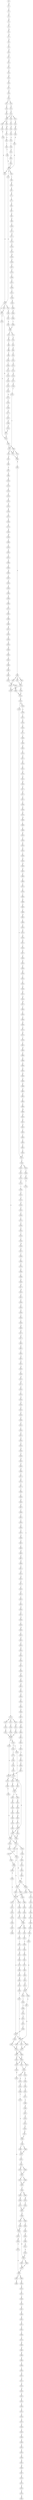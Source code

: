 strict digraph  {
	S0 -> S1 [ label = R ];
	S1 -> S2 [ label = V ];
	S2 -> S3 [ label = R ];
	S3 -> S4 [ label = K ];
	S4 -> S5 [ label = N ];
	S5 -> S6 [ label = R ];
	S6 -> S7 [ label = N ];
	S7 -> S8 [ label = K ];
	S8 -> S9 [ label = F ];
	S9 -> S10 [ label = N ];
	S10 -> S11 [ label = Q ];
	S11 -> S12 [ label = N ];
	S12 -> S13 [ label = E ];
	S13 -> S14 [ label = S ];
	S14 -> S15 [ label = E ];
	S15 -> S16 [ label = P ];
	S16 -> S17 [ label = V ];
	S17 -> S18 [ label = K ];
	S18 -> S19 [ label = D ];
	S19 -> S20 [ label = L ];
	S19 -> S21 [ label = S ];
	S20 -> S22 [ label = E ];
	S21 -> S23 [ label = P ];
	S22 -> S24 [ label = E ];
	S23 -> S25 [ label = D ];
	S24 -> S26 [ label = E ];
	S24 -> S27 [ label = K ];
	S24 -> S28 [ label = D ];
	S25 -> S26 [ label = E ];
	S26 -> S29 [ label = E ];
	S26 -> S30 [ label = N ];
	S27 -> S31 [ label = Q ];
	S28 -> S32 [ label = L ];
	S29 -> S33 [ label = M ];
	S30 -> S34 [ label = K ];
	S31 -> S35 [ label = M ];
	S32 -> S36 [ label = D ];
	S33 -> S37 [ label = P ];
	S34 -> S38 [ label = E ];
	S35 -> S39 [ label = F ];
	S36 -> S40 [ label = A ];
	S37 -> S41 [ label = D ];
	S38 -> S42 [ label = K ];
	S39 -> S43 [ label = N ];
	S40 -> S44 [ label = E ];
	S41 -> S45 [ label = L ];
	S42 -> S46 [ label = E ];
	S43 -> S47 [ label = D ];
	S44 -> S48 [ label = I ];
	S45 -> S49 [ label = T ];
	S46 -> S50 [ label = V ];
	S46 -> S51 [ label = Y ];
	S46 -> S52 [ label = E ];
	S47 -> S53 [ label = P ];
	S47 -> S42 [ label = K ];
	S47 -> S54 [ label = E ];
	S48 -> S55 [ label = E ];
	S49 -> S47 [ label = D ];
	S50 -> S52 [ label = E ];
	S51 -> S56 [ label = E ];
	S52 -> S57 [ label = K ];
	S52 -> S58 [ label = L ];
	S53 -> S46 [ label = E ];
	S54 -> S59 [ label = S ];
	S55 -> S60 [ label = G ];
	S56 -> S61 [ label = V ];
	S57 -> S62 [ label = A ];
	S58 -> S62 [ label = A ];
	S59 -> S63 [ label = D ];
	S60 -> S64 [ label = V ];
	S61 -> S65 [ label = A ];
	S62 -> S66 [ label = A ];
	S63 -> S67 [ label = A ];
	S64 -> S47 [ label = D ];
	S65 -> S68 [ label = A ];
	S66 -> S69 [ label = T ];
	S66 -> S70 [ label = V ];
	S67 -> S71 [ label = D ];
	S68 -> S72 [ label = V ];
	S68 -> S73 [ label = E ];
	S69 -> S74 [ label = L ];
	S69 -> S75 [ label = K ];
	S70 -> S75 [ label = K ];
	S70 -> S76 [ label = D ];
	S71 -> S77 [ label = I ];
	S72 -> S78 [ label = K ];
	S73 -> S79 [ label = E ];
	S74 -> S80 [ label = I ];
	S75 -> S80 [ label = I ];
	S76 -> S81 [ label = P ];
	S77 -> S82 [ label = G ];
	S78 -> S83 [ label = I ];
	S79 -> S84 [ label = L ];
	S80 -> S85 [ label = Q ];
	S81 -> S86 [ label = T ];
	S82 -> S87 [ label = G ];
	S83 -> S88 [ label = Q ];
	S84 -> S89 [ label = K ];
	S85 -> S90 [ label = A ];
	S86 -> S91 [ label = P ];
	S87 -> S92 [ label = A ];
	S88 -> S93 [ label = T ];
	S89 -> S94 [ label = G ];
	S90 -> S95 [ label = S ];
	S90 -> S96 [ label = R ];
	S90 -> S97 [ label = L ];
	S91 -> S98 [ label = G ];
	S92 -> S99 [ label = E ];
	S93 -> S100 [ label = A ];
	S94 -> S101 [ label = I ];
	S95 -> S102 [ label = F ];
	S96 -> S103 [ label = Y ];
	S97 -> S102 [ label = F ];
	S98 -> S104 [ label = E ];
	S99 -> S105 [ label = L ];
	S100 -> S106 [ label = Y ];
	S101 -> S107 [ label = A ];
	S102 -> S108 [ label = K ];
	S102 -> S109 [ label = R ];
	S103 -> S109 [ label = R ];
	S104 -> S110 [ label = V ];
	S105 -> S111 [ label = G ];
	S106 -> S112 [ label = R ];
	S107 -> S113 [ label = Y ];
	S108 -> S114 [ label = D ];
	S109 -> S115 [ label = G ];
	S110 -> S116 [ label = Y ];
	S111 -> S117 [ label = H ];
	S112 -> S118 [ label = G ];
	S113 -> S119 [ label = N ];
	S114 -> S120 [ label = A ];
	S115 -> S121 [ label = F ];
	S115 -> S122 [ label = Y ];
	S115 -> S123 [ label = H ];
	S116 -> S124 [ label = F ];
	S117 -> S125 [ label = D ];
	S118 -> S126 [ label = H ];
	S119 -> S127 [ label = E ];
	S120 -> S128 [ label = A ];
	S120 -> S129 [ label = G ];
	S121 -> S130 [ label = A ];
	S122 -> S131 [ label = H ];
	S123 -> S132 [ label = L ];
	S124 -> S133 [ label = S ];
	S125 -> S134 [ label = P ];
	S126 -> S135 [ label = A ];
	S127 -> S136 [ label = E ];
	S128 -> S137 [ label = A ];
	S129 -> S138 [ label = E ];
	S130 -> S139 [ label = S ];
	S131 -> S140 [ label = V ];
	S132 -> S141 [ label = A ];
	S133 -> S142 [ label = N ];
	S134 -> S143 [ label = A ];
	S135 -> S144 [ label = G ];
	S136 -> S145 [ label = T ];
	S137 -> S146 [ label = P ];
	S138 -> S147 [ label = T ];
	S139 -> S148 [ label = R ];
	S140 -> S148 [ label = R ];
	S141 -> S148 [ label = R ];
	S142 -> S149 [ label = R ];
	S143 -> S150 [ label = H ];
	S144 -> S151 [ label = R ];
	S145 -> S70 [ label = V ];
	S146 -> S152 [ label = A ];
	S146 -> S153 [ label = K ];
	S147 -> S154 [ label = E ];
	S148 -> S155 [ label = K ];
	S148 -> S156 [ label = E ];
	S149 -> S157 [ label = S ];
	S150 -> S158 [ label = E ];
	S151 -> S159 [ label = T ];
	S152 -> S160 [ label = T ];
	S153 -> S161 [ label = E ];
	S154 -> S162 [ label = S ];
	S155 -> S163 [ label = S ];
	S155 -> S164 [ label = Y ];
	S156 -> S165 [ label = E ];
	S157 -> S166 [ label = P ];
	S158 -> S167 [ label = F ];
	S159 -> S168 [ label = K ];
	S160 -> S169 [ label = G ];
	S161 -> S170 [ label = N ];
	S162 -> S171 [ label = Q ];
	S163 -> S172 [ label = V ];
	S164 -> S173 [ label = Y ];
	S165 -> S172 [ label = V ];
	S165 -> S174 [ label = D ];
	S166 -> S175 [ label = A ];
	S167 -> S176 [ label = P ];
	S168 -> S177 [ label = A ];
	S169 -> S178 [ label = G ];
	S170 -> S179 [ label = K ];
	S171 -> S180 [ label = V ];
	S172 -> S181 [ label = A ];
	S172 -> S182 [ label = K ];
	S173 -> S183 [ label = K ];
	S174 -> S184 [ label = E ];
	S175 -> S185 [ label = D ];
	S176 -> S186 [ label = Y ];
	S177 -> S187 [ label = T ];
	S178 -> S188 [ label = L ];
	S179 -> S189 [ label = I ];
	S180 -> S190 [ label = E ];
	S181 -> S191 [ label = S ];
	S182 -> S192 [ label = Q ];
	S182 -> S193 [ label = K ];
	S183 -> S194 [ label = K ];
	S184 -> S195 [ label = G ];
	S185 -> S196 [ label = M ];
	S186 -> S197 [ label = G ];
	S187 -> S198 [ label = K ];
	S188 -> S199 [ label = S ];
	S188 -> S200 [ label = N ];
	S189 -> S201 [ label = E ];
	S190 -> S202 [ label = A ];
	S191 -> S203 [ label = E ];
	S191 -> S204 [ label = L ];
	S192 -> S205 [ label = M ];
	S193 -> S206 [ label = E ];
	S193 -> S205 [ label = M ];
	S194 -> S207 [ label = K ];
	S195 -> S206 [ label = E ];
	S196 -> S208 [ label = V ];
	S197 -> S209 [ label = G ];
	S198 -> S210 [ label = D ];
	S199 -> S211 [ label = E ];
	S200 -> S212 [ label = T ];
	S201 -> S213 [ label = G ];
	S202 -> S214 [ label = L ];
	S203 -> S215 [ label = K ];
	S204 -> S216 [ label = H ];
	S205 -> S217 [ label = K ];
	S206 -> S217 [ label = K ];
	S206 -> S218 [ label = R ];
	S207 -> S219 [ label = S ];
	S208 -> S220 [ label = L ];
	S209 -> S221 [ label = V ];
	S210 -> S57 [ label = K ];
	S211 -> S222 [ label = I ];
	S211 -> S223 [ label = D ];
	S211 -> S224 [ label = E ];
	S212 -> S225 [ label = E ];
	S213 -> S226 [ label = D ];
	S214 -> S227 [ label = D ];
	S215 -> S228 [ label = Q ];
	S216 -> S229 [ label = S ];
	S217 -> S230 [ label = I ];
	S217 -> S231 [ label = S ];
	S217 -> S232 [ label = Q ];
	S218 -> S233 [ label = G ];
	S219 -> S234 [ label = S ];
	S220 -> S235 [ label = F ];
	S221 -> S236 [ label = A ];
	S222 -> S237 [ label = K ];
	S223 -> S238 [ label = E ];
	S224 -> S239 [ label = A ];
	S224 -> S240 [ label = K ];
	S225 -> S241 [ label = Q ];
	S226 -> S242 [ label = E ];
	S227 -> S243 [ label = K ];
	S228 -> S244 [ label = P ];
	S229 -> S245 [ label = E ];
	S230 -> S246 [ label = L ];
	S231 -> S247 [ label = N ];
	S232 -> S248 [ label = E ];
	S232 -> S249 [ label = D ];
	S233 -> S232 [ label = Q ];
	S234 -> S250 [ label = E ];
	S235 -> S251 [ label = S ];
	S236 -> S252 [ label = N ];
	S237 -> S253 [ label = K ];
	S238 -> S254 [ label = I ];
	S239 -> S255 [ label = G ];
	S240 -> S256 [ label = A ];
	S240 -> S257 [ label = T ];
	S240 -> S258 [ label = Q ];
	S241 -> S259 [ label = G ];
	S242 -> S260 [ label = A ];
	S243 -> S261 [ label = L ];
	S244 -> S262 [ label = N ];
	S245 -> S263 [ label = S ];
	S246 -> S264 [ label = H ];
	S247 -> S265 [ label = E ];
	S248 -> S266 [ label = F ];
	S248 -> S267 [ label = E ];
	S249 -> S267 [ label = E ];
	S249 -> S188 [ label = L ];
	S250 -> S191 [ label = S ];
	S251 -> S268 [ label = P ];
	S252 -> S269 [ label = V ];
	S253 -> S270 [ label = T ];
	S254 -> S271 [ label = R ];
	S255 -> S272 [ label = E ];
	S256 -> S272 [ label = E ];
	S257 -> S273 [ label = Q ];
	S258 -> S273 [ label = Q ];
	S259 -> S274 [ label = G ];
	S260 -> S275 [ label = L ];
	S261 -> S276 [ label = G ];
	S262 -> S277 [ label = T ];
	S263 -> S278 [ label = D ];
	S264 -> S279 [ label = K ];
	S265 -> S248 [ label = E ];
	S266 -> S280 [ label = G ];
	S267 -> S281 [ label = P ];
	S267 -> S282 [ label = L ];
	S268 -> S283 [ label = G ];
	S269 -> S284 [ label = D ];
	S270 -> S285 [ label = T ];
	S271 -> S286 [ label = A ];
	S272 -> S287 [ label = E ];
	S272 -> S288 [ label = K ];
	S273 -> S287 [ label = E ];
	S274 -> S289 [ label = D ];
	S275 -> S290 [ label = E ];
	S276 -> S291 [ label = E ];
	S277 -> S182 [ label = K ];
	S278 -> S292 [ label = V ];
	S279 -> S293 [ label = L ];
	S280 -> S211 [ label = E ];
	S281 -> S294 [ label = Q ];
	S282 -> S211 [ label = E ];
	S283 -> S295 [ label = D ];
	S284 -> S296 [ label = I ];
	S285 -> S297 [ label = Y ];
	S286 -> S298 [ label = D ];
	S286 -> S299 [ label = A ];
	S287 -> S300 [ label = E ];
	S287 -> S301 [ label = D ];
	S288 -> S300 [ label = E ];
	S289 -> S302 [ label = Q ];
	S290 -> S303 [ label = E ];
	S291 -> S304 [ label = D ];
	S292 -> S193 [ label = K ];
	S293 -> S305 [ label = A ];
	S294 -> S306 [ label = T ];
	S295 -> S307 [ label = L ];
	S296 -> S308 [ label = C ];
	S297 -> S309 [ label = K ];
	S298 -> S310 [ label = S ];
	S299 -> S311 [ label = G ];
	S300 -> S312 [ label = N ];
	S300 -> S313 [ label = E ];
	S300 -> S314 [ label = D ];
	S301 -> S312 [ label = N ];
	S302 -> S315 [ label = T ];
	S303 -> S316 [ label = T ];
	S304 -> S317 [ label = F ];
	S305 -> S249 [ label = D ];
	S306 -> S318 [ label = S ];
	S307 -> S319 [ label = S ];
	S308 -> S68 [ label = A ];
	S310 -> S321 [ label = T ];
	S311 -> S322 [ label = I ];
	S312 -> S323 [ label = L ];
	S313 -> S324 [ label = I ];
	S314 -> S324 [ label = I ];
	S315 -> S325 [ label = E ];
	S316 -> S326 [ label = V ];
	S317 -> S327 [ label = D ];
	S318 -> S328 [ label = Q ];
	S319 -> S329 [ label = A ];
	S321 -> S330 [ label = S ];
	S322 -> S331 [ label = I ];
	S323 -> S332 [ label = K ];
	S324 -> S333 [ label = R ];
	S324 -> S334 [ label = M ];
	S325 -> S335 [ label = D ];
	S326 -> S336 [ label = M ];
	S327 -> S337 [ label = A ];
	S328 -> S338 [ label = Q ];
	S329 -> S339 [ label = L ];
	S330 -> S340 [ label = A ];
	S331 -> S341 [ label = Q ];
	S332 -> S342 [ label = K ];
	S333 -> S343 [ label = K ];
	S334 -> S344 [ label = D ];
	S335 -> S345 [ label = A ];
	S335 -> S346 [ label = C ];
	S336 -> S347 [ label = E ];
	S337 -> S348 [ label = S ];
	S338 -> S286 [ label = A ];
	S339 -> S349 [ label = E ];
	S340 -> S350 [ label = G ];
	S341 -> S351 [ label = Q ];
	S342 -> S352 [ label = I ];
	S342 -> S353 [ label = D ];
	S343 -> S354 [ label = Q ];
	S344 -> S355 [ label = I ];
	S345 -> S356 [ label = L ];
	S346 -> S357 [ label = A ];
	S347 -> S358 [ label = V ];
	S348 -> S359 [ label = E ];
	S349 -> S360 [ label = V ];
	S350 -> S361 [ label = T ];
	S351 -> S362 [ label = K ];
	S352 -> S363 [ label = H ];
	S353 -> S364 [ label = I ];
	S353 -> S365 [ label = D ];
	S354 -> S366 [ label = D ];
	S355 -> S367 [ label = P ];
	S356 -> S368 [ label = V ];
	S357 -> S240 [ label = K ];
	S358 -> S369 [ label = T ];
	S359 -> S370 [ label = K ];
	S360 -> S371 [ label = L ];
	S361 -> S372 [ label = T ];
	S362 -> S373 [ label = Y ];
	S363 -> S374 [ label = S ];
	S364 -> S375 [ label = K ];
	S365 -> S375 [ label = K ];
	S366 -> S376 [ label = L ];
	S367 -> S377 [ label = L ];
	S368 -> S378 [ label = D ];
	S369 -> S379 [ label = P ];
	S370 -> S380 [ label = H ];
	S371 -> S381 [ label = D ];
	S372 -> S382 [ label = S ];
	S373 -> S383 [ label = R ];
	S374 -> S384 [ label = P ];
	S375 -> S384 [ label = P ];
	S376 -> S385 [ label = A ];
	S377 -> S386 [ label = D ];
	S378 -> S387 [ label = A ];
	S379 -> S388 [ label = E ];
	S380 -> S389 [ label = I ];
	S381 -> S390 [ label = S ];
	S382 -> S391 [ label = F ];
	S383 -> S392 [ label = K ];
	S384 -> S393 [ label = G ];
	S384 -> S394 [ label = R ];
	S385 -> S395 [ label = A ];
	S386 -> S396 [ label = D ];
	S387 -> S397 [ label = L ];
	S388 -> S398 [ label = L ];
	S389 -> S399 [ label = L ];
	S390 -> S400 [ label = P ];
	S391 -> S401 [ label = A ];
	S392 -> S402 [ label = H ];
	S393 -> S403 [ label = E ];
	S394 -> S404 [ label = D ];
	S395 -> S405 [ label = V ];
	S395 -> S406 [ label = A ];
	S396 -> S407 [ label = P ];
	S397 -> S408 [ label = F ];
	S398 -> S409 [ label = K ];
	S399 -> S410 [ label = E ];
	S400 -> S411 [ label = K ];
	S401 -> S412 [ label = K ];
	S402 -> S413 [ label = R ];
	S404 -> S414 [ label = E ];
	S405 -> S415 [ label = K ];
	S406 -> S415 [ label = K ];
	S407 -> S416 [ label = E ];
	S408 -> S224 [ label = E ];
	S409 -> S417 [ label = D ];
	S410 -> S418 [ label = T ];
	S411 -> S419 [ label = P ];
	S412 -> S335 [ label = D ];
	S413 -> S420 [ label = S ];
	S414 -> S421 [ label = V ];
	S415 -> S422 [ label = I ];
	S416 -> S423 [ label = A ];
	S417 -> S424 [ label = M ];
	S418 -> S425 [ label = E ];
	S419 -> S426 [ label = E ];
	S420 -> S427 [ label = V ];
	S421 -> S428 [ label = S ];
	S422 -> S429 [ label = Q ];
	S423 -> S430 [ label = N ];
	S424 -> S431 [ label = A ];
	S425 -> S432 [ label = E ];
	S426 -> S433 [ label = G ];
	S427 -> S240 [ label = K ];
	S428 -> S434 [ label = S ];
	S429 -> S435 [ label = R ];
	S429 -> S436 [ label = A ];
	S430 -> S437 [ label = K ];
	S431 -> S438 [ label = E ];
	S432 -> S439 [ label = L ];
	S433 -> S440 [ label = Q ];
	S434 -> S441 [ label = S ];
	S435 -> S442 [ label = S ];
	S436 -> S442 [ label = S ];
	S437 -> S385 [ label = A ];
	S438 -> S443 [ label = G ];
	S439 -> S444 [ label = E ];
	S440 -> S445 [ label = L ];
	S441 -> S446 [ label = G ];
	S442 -> S447 [ label = Y ];
	S442 -> S448 [ label = F ];
	S443 -> S449 [ label = K ];
	S444 -> S450 [ label = N ];
	S445 -> S451 [ label = L ];
	S446 -> S452 [ label = A ];
	S447 -> S453 [ label = R ];
	S448 -> S453 [ label = R ];
	S449 -> S454 [ label = S ];
	S450 -> S455 [ label = P ];
	S451 -> S456 [ label = P ];
	S452 -> S457 [ label = G ];
	S453 -> S458 [ label = G ];
	S454 -> S459 [ label = L ];
	S455 -> S460 [ label = G ];
	S456 -> S461 [ label = Q ];
	S457 -> S462 [ label = E ];
	S458 -> S463 [ label = Y ];
	S458 -> S464 [ label = H ];
	S459 -> S465 [ label = D ];
	S460 -> S466 [ label = C ];
	S461 -> S467 [ label = G ];
	S462 -> S468 [ label = S ];
	S463 -> S469 [ label = R ];
	S464 -> S470 [ label = M ];
	S465 -> S471 [ label = E ];
	S466 -> S472 [ label = S ];
	S467 -> S473 [ label = E ];
	S468 -> S474 [ label = S ];
	S469 -> S475 [ label = S ];
	S470 -> S476 [ label = T ];
	S471 -> S477 [ label = K ];
	S472 -> S478 [ label = S ];
	S473 -> S479 [ label = E ];
	S474 -> S480 [ label = R ];
	S475 -> S481 [ label = R ];
	S476 -> S481 [ label = R ];
	S477 -> S482 [ label = L ];
	S478 -> S483 [ label = V ];
	S479 -> S484 [ label = E ];
	S480 -> S485 [ label = D ];
	S481 -> S486 [ label = K ];
	S482 -> S487 [ label = E ];
	S483 -> S488 [ label = E ];
	S484 -> S114 [ label = D ];
	S485 -> S489 [ label = R ];
	S486 -> S490 [ label = V ];
	S486 -> S491 [ label = K ];
	S487 -> S492 [ label = V ];
	S488 -> S493 [ label = E ];
	S489 -> S494 [ label = E ];
	S490 -> S495 [ label = T ];
	S491 -> S496 [ label = M ];
	S492 -> S497 [ label = D ];
	S493 -> S498 [ label = T ];
	S494 -> S499 [ label = S ];
	S495 -> S500 [ label = A ];
	S496 -> S342 [ label = K ];
	S497 -> S501 [ label = E ];
	S498 -> S502 [ label = H ];
	S499 -> S503 [ label = L ];
	S500 -> S504 [ label = P ];
	S501 -> S505 [ label = D ];
	S502 -> S506 [ label = L ];
	S503 -> S507 [ label = N ];
	S504 -> S508 [ label = P ];
	S505 -> S509 [ label = V ];
	S506 -> S510 [ label = G ];
	S507 -> S511 [ label = G ];
	S508 -> S512 [ label = S ];
	S509 -> S513 [ label = D ];
	S510 -> S514 [ label = K ];
	S511 -> S515 [ label = G ];
	S512 -> S516 [ label = E ];
	S513 -> S517 [ label = H ];
	S514 -> S518 [ label = A ];
	S515 -> S519 [ label = Q ];
	S516 -> S353 [ label = D ];
	S517 -> S520 [ label = K ];
	S518 -> S521 [ label = R ];
	S519 -> S522 [ label = S ];
	S520 -> S523 [ label = T ];
	S521 -> S524 [ label = T ];
	S522 -> S525 [ label = E ];
	S523 -> S526 [ label = D ];
	S524 -> S527 [ label = E ];
	S525 -> S528 [ label = S ];
	S526 -> S529 [ label = N ];
	S527 -> S530 [ label = A ];
	S528 -> S531 [ label = G ];
	S529 -> S532 [ label = E ];
	S530 -> S533 [ label = K ];
	S531 -> S534 [ label = A ];
	S532 -> S535 [ label = E ];
	S533 -> S536 [ label = P ];
	S534 -> S537 [ label = A ];
	S535 -> S538 [ label = E ];
	S536 -> S539 [ label = D ];
	S537 -> S540 [ label = E ];
	S538 -> S541 [ label = G ];
	S539 -> S542 [ label = T ];
	S540 -> S543 [ label = S ];
	S541 -> S544 [ label = L ];
	S542 -> S545 [ label = V ];
	S543 -> S546 [ label = G ];
	S544 -> S547 [ label = K ];
	S545 -> S548 [ label = E ];
	S546 -> S549 [ label = A ];
	S547 -> S550 [ label = D ];
	S548 -> S551 [ label = E ];
	S549 -> S552 [ label = A ];
	S550 -> S553 [ label = E ];
	S551 -> S554 [ label = D ];
	S552 -> S555 [ label = E ];
	S553 -> S556 [ label = D ];
	S554 -> S557 [ label = W ];
	S555 -> S558 [ label = G ];
	S556 -> S559 [ label = P ];
	S557 -> S560 [ label = V ];
	S558 -> S561 [ label = D ];
	S559 -> S562 [ label = D ];
	S560 -> S563 [ label = S ];
	S561 -> S564 [ label = D ];
	S562 -> S565 [ label = E ];
	S563 -> S566 [ label = A ];
	S564 -> S567 [ label = A ];
	S565 -> S568 [ label = D ];
	S566 -> S569 [ label = D ];
	S567 -> S570 [ label = S ];
	S568 -> S571 [ label = T ];
	S569 -> S572 [ label = G ];
	S570 -> S573 [ label = A ];
	S571 -> S574 [ label = K ];
	S572 -> S575 [ label = R ];
	S573 -> S576 [ label = P ];
	S574 -> S577 [ label = S ];
	S575 -> S578 [ label = Y ];
	S576 -> S579 [ label = E ];
	S577 -> S580 [ label = T ];
	S578 -> S581 [ label = S ];
	S579 -> S582 [ label = Q ];
	S580 -> S583 [ label = L ];
	S581 -> S584 [ label = H ];
	S583 -> S585 [ label = K ];
	S584 -> S586 [ label = G ];
	S585 -> S587 [ label = E ];
	S586 -> S588 [ label = A ];
	S587 -> S589 [ label = T ];
	S588 -> S590 [ label = A ];
	S589 -> S591 [ label = V ];
	S590 -> S592 [ label = E ];
	S591 -> S593 [ label = S ];
	S592 -> S594 [ label = R ];
	S593 -> S595 [ label = E ];
	S594 -> S596 [ label = A ];
	S595 -> S597 [ label = E ];
	S596 -> S598 [ label = E ];
	S597 -> S599 [ label = K ];
	S598 -> S600 [ label = G ];
	S599 -> S601 [ label = S ];
	S600 -> S602 [ label = N ];
	S601 -> S603 [ label = L ];
	S602 -> S604 [ label = F ];
	S603 -> S605 [ label = Q ];
	S604 -> S606 [ label = E ];
	S605 -> S607 [ label = E ];
	S606 -> S608 [ label = M ];
	S607 -> S609 [ label = D ];
	S608 -> S610 [ label = N ];
	S609 -> S611 [ label = S ];
	S610 -> S612 [ label = E ];
	S611 -> S613 [ label = Q ];
	S612 -> S614 [ label = D ];
	S613 -> S615 [ label = K ];
	S614 -> S616 [ label = T ];
	S615 -> S617 [ label = E ];
	S616 -> S618 [ label = T ];
	S617 -> S619 [ label = T ];
	S618 -> S620 [ label = S ];
	S619 -> S621 [ label = E ];
	S620 -> S622 [ label = P ];
	S621 -> S623 [ label = L ];
	S622 -> S624 [ label = S ];
	S623 -> S625 [ label = T ];
	S624 -> S137 [ label = A ];
	S625 -> S626 [ label = D ];
	S626 -> S627 [ label = E ];
	S627 -> S628 [ label = D ];
	S628 -> S629 [ label = L ];
	S629 -> S630 [ label = H ];
	S630 -> S631 [ label = L ];
	S631 -> S632 [ label = K ];
	S632 -> S633 [ label = G ];
	S633 -> S634 [ label = R ];
	S634 -> S635 [ label = K ];
	S635 -> S636 [ label = E ];
	S636 -> S637 [ label = E ];
	S637 -> S638 [ label = L ];
	S638 -> S639 [ label = K ];
	S639 -> S640 [ label = A ];
	S640 -> S641 [ label = Q ];
	S641 -> S642 [ label = E ];
	S642 -> S643 [ label = D ];
	S643 -> S644 [ label = G ];
	S644 -> S645 [ label = V ];
	S645 -> S646 [ label = E ];
	S646 -> S647 [ label = T ];
	S647 -> S648 [ label = R ];
	S648 -> S649 [ label = Q ];
	S649 -> S650 [ label = G ];
	S650 -> S651 [ label = E ];
	S651 -> S652 [ label = D ];
	S652 -> S653 [ label = D ];
	S653 -> S654 [ label = Q ];
	S654 -> S655 [ label = E ];
	S655 -> S656 [ label = E ];
	S656 -> S657 [ label = H ];
	S657 -> S165 [ label = E ];
}

